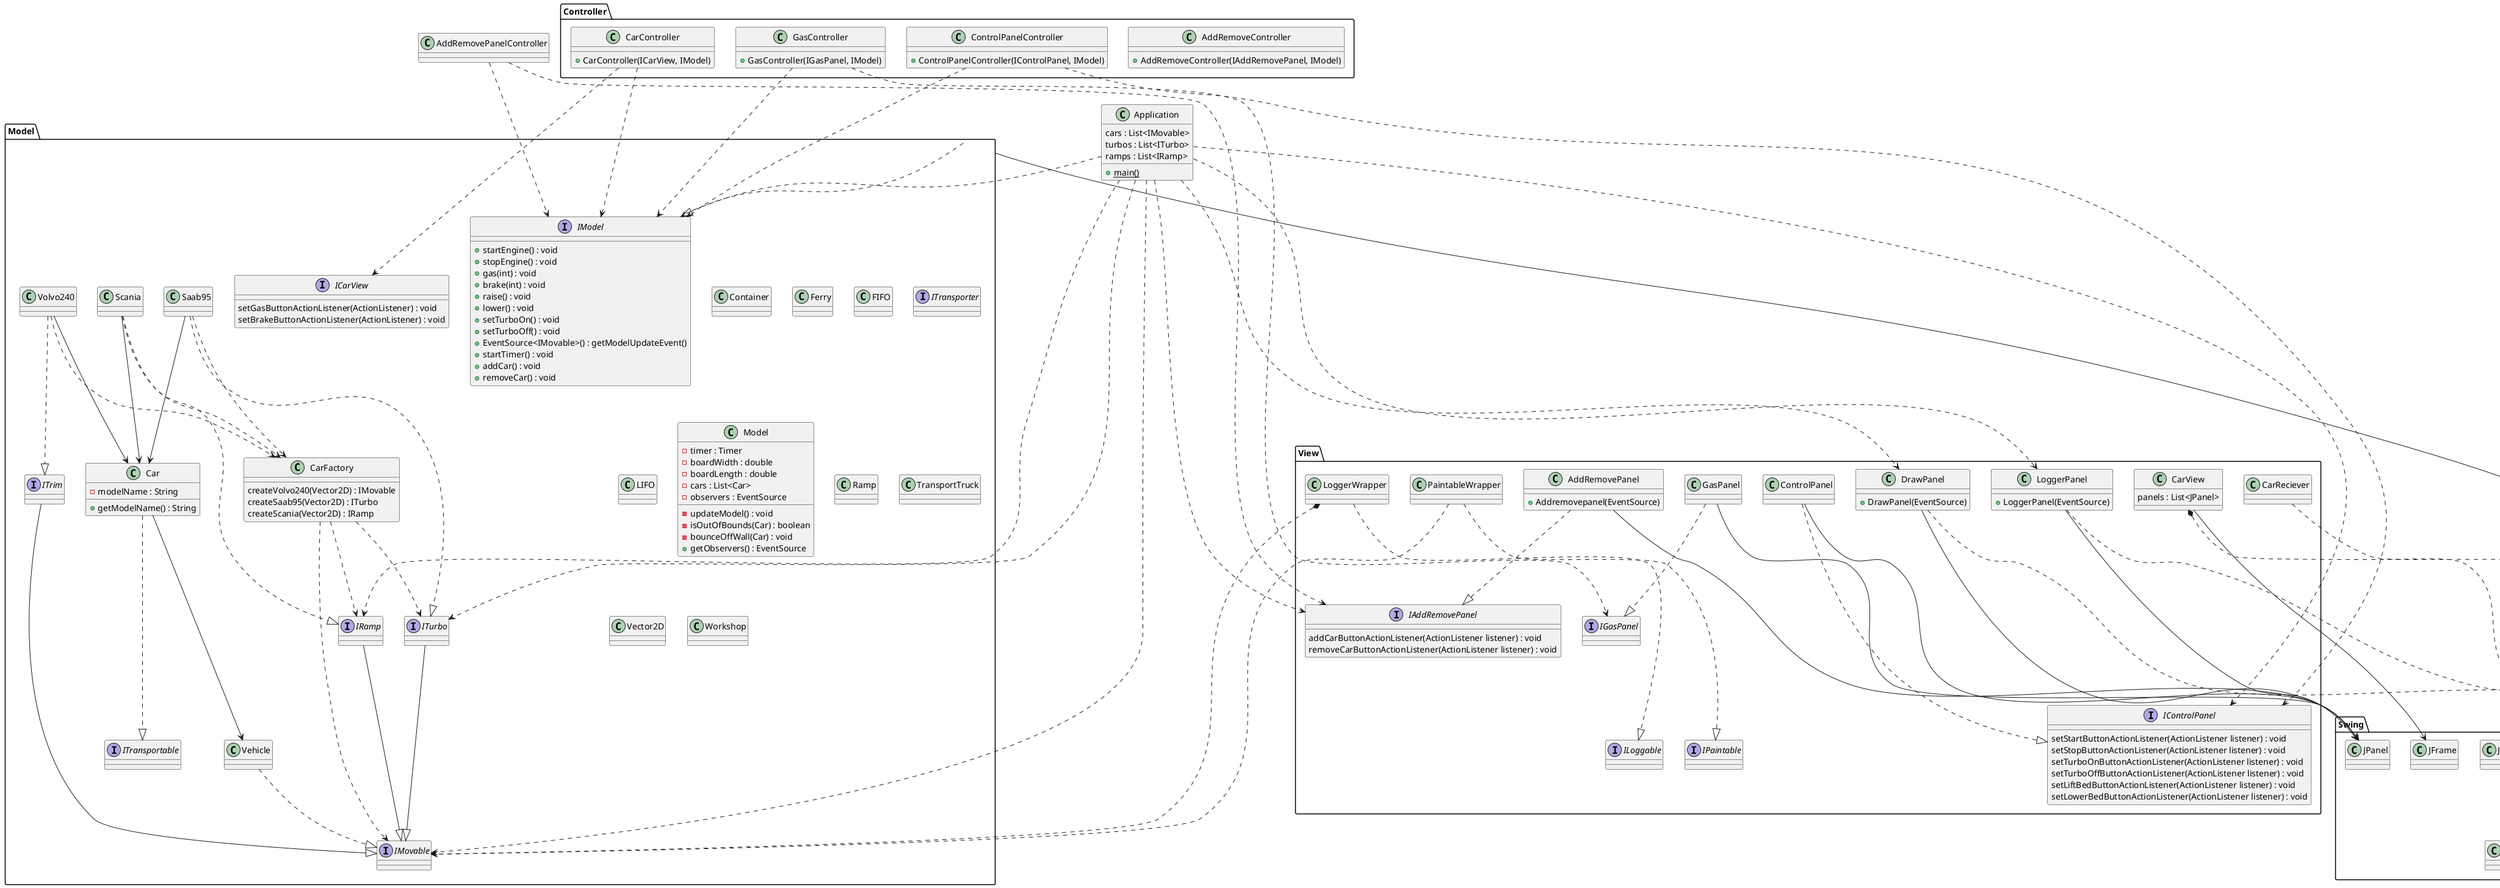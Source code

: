 @startuml
'https://plantuml.com/sequence-diagram

class Application{
    {static}+main()
    cars : List<IMovable>
    turbos : List<ITurbo>
    ramps : List<IRamp>
}

package Controller {
    class AddRemoveController{
        +AddRemoveController(IAddRemovePanel, IModel)
    }

    class CarController {
        +CarController(ICarView, IModel)
    }

    class ControlPanelController{
        +ControlPanelController(IControlPanel, IModel)
    }

    class GasController{
        +GasController(IGasPanel, IModel)
    }
}

package Model {
    class Car{
        -modelName : String
        +getModelName() : String
    }

    class CarFactory{
        createVolvo240(Vector2D) : IMovable
        createSaab95(Vector2D) : ITurbo
        createScania(Vector2D) : IRamp
    }

    class Container{}

    class Ferry{}

    class FIFO{}

    interface ICarView{
        setGasButtonActionListener(ActionListener) : void
        setBrakeButtonActionListener(ActionListener) : void
    }

    interface IModel{
        +startEngine() : void
        +stopEngine() : void
        +gas(int) : void
        +brake(int) : void
        +raise() : void
        +lower() : void
        +setTurboOn() : void
        +setTurboOff() : void
        +EventSource<IMovable>() : getModelUpdateEvent()
        +startTimer() : void
        +addCar() : void
        +removeCar() : void
    }

    interface IMovable{}
    interface IRamp{}
    interface ITransportable{}
    interface ITransporter{}
    interface ITrim{}
    interface ITurbo{}

    class LIFO{}

    class Model{
        -timer : Timer
        -boardWidth : double
        -boardLength : double
        -cars : List<Car>
        -observers : EventSource
        -updateModel() : void
        -isOutOfBounds(Car) : boolean
        -bounceOffWall(Car) : void
        +getObservers() : EventSource
    }

    class Ramp{}
    class Saab95{}
    class Scania{}
    class TransportTruck{}
    class Vector2D{}
    class Vehicle{}
    class Volvo240{}
    class Workshop{}

}

package Observer {
    class EventSource<T>{
        - subscribers : List<EventObserver<T>>
        + addSubscriber(EventObserver<T>) : void
        + removeSubscriber(EventObserver<T>) : void
        + publish(List<? extends T>) : void
    }

    interface Observer<T>{
        + actOnPublish(List<? extends T>) : void
    }
}

package View {
    class AddRemovePanel{
        +Addremovepanel(EventSource)
    }

    class CarReciever{}


    class CarView{
        panels : List<JPanel>
    }

    class ControlPanel{}

    class DrawPanel{
        +DrawPanel(EventSource)
    }

    class GasPanel{}

    interface IAddRemovePanel {
        addCarButtonActionListener(ActionListener listener) : void
        removeCarButtonActionListener(ActionListener listener) : void
    }

    interface IControlPanel{
        setStartButtonActionListener(ActionListener listener) : void
        setStopButtonActionListener(ActionListener listener) : void
        setTurboOnButtonActionListener(ActionListener listener) : void
        setTurboOffButtonActionListener(ActionListener listener) : void
        setLiftBedButtonActionListener(ActionListener listener) : void
        setLowerBedButtonActionListener(ActionListener listener) : void
    }

    interface IGasPanel{}
    interface ILoggable{}
    interface IPaintable{}

    class LoggerPanel{
        +LoggerPanel(EventSource)
    }

    class LoggerWrapper{}
    class PaintableWrapper{}
}

package Swing {
    class JSpinner{}
    class JPanel{}
    class JButton {}
    class JLabel {}
    class JFrame {}
}

Application ..> IModel
Application ...> DrawPanel
Application ...> IControlPanel
Application ...> IAddRemovePanel
Application ...> LoggerPanel
Application ....> ITurbo
Application ..> IMovable
Application ....> IRamp

AddRemovePanelController ...> IAddRemovePanel
AddRemovePanelController ...> IModel

CarController ...> ICarView
CarController ...> IModel

ControlPanelController ...> IControlPanel
ControlPanelController ...> IModel

GasController ...> IGasPanel
GasController ...> IModel

Car --> Vehicle
Car ...|> ITransportable

CarFactory ..> IMovable
CarFactory ..> ITurbo
CarFactory ..> IRamp

IRamp ---|> IMovable
ITrim ---|> IMovable
ITurbo ---|> IMovable

Model ..|> IModel
Model --> EventSource

Saab95 ..|> ITurbo
Saab95 --> Car
Saab95 ..> CarFactory

Scania ..|> IRamp
Scania --> Car
Scania ..> CarFactory

Vehicle ..|> IMovable

Volvo240 ..|> ITrim
Volvo240 --> Car
Volvo240 ..> CarFactory

EventSource *..> EventObserver

AddRemovePanel ---> JPanel
AddRemovePanel ..|> IAddRemovePanel

CarReciever ..|> EventObserver

CarView ---> JFrame
CarView *...> JComponent

ControlPanel ---> JPanel
ControlPanel ...|> IControlPanel

DrawPanel ---> JPanel
DrawPanel ...> EventObserver

GasPanel --> JPanel
GasPanel ..|> IGasPanel


LoggerPanel --> JPanel
LoggerPanel ..> EventObserver

LoggerWrapper ...|> ILoggable
LoggerWrapper *...> IMovable

PaintableWrapper ...|> IPaintable
PaintableWrapper ...> IMovable







@enduml
